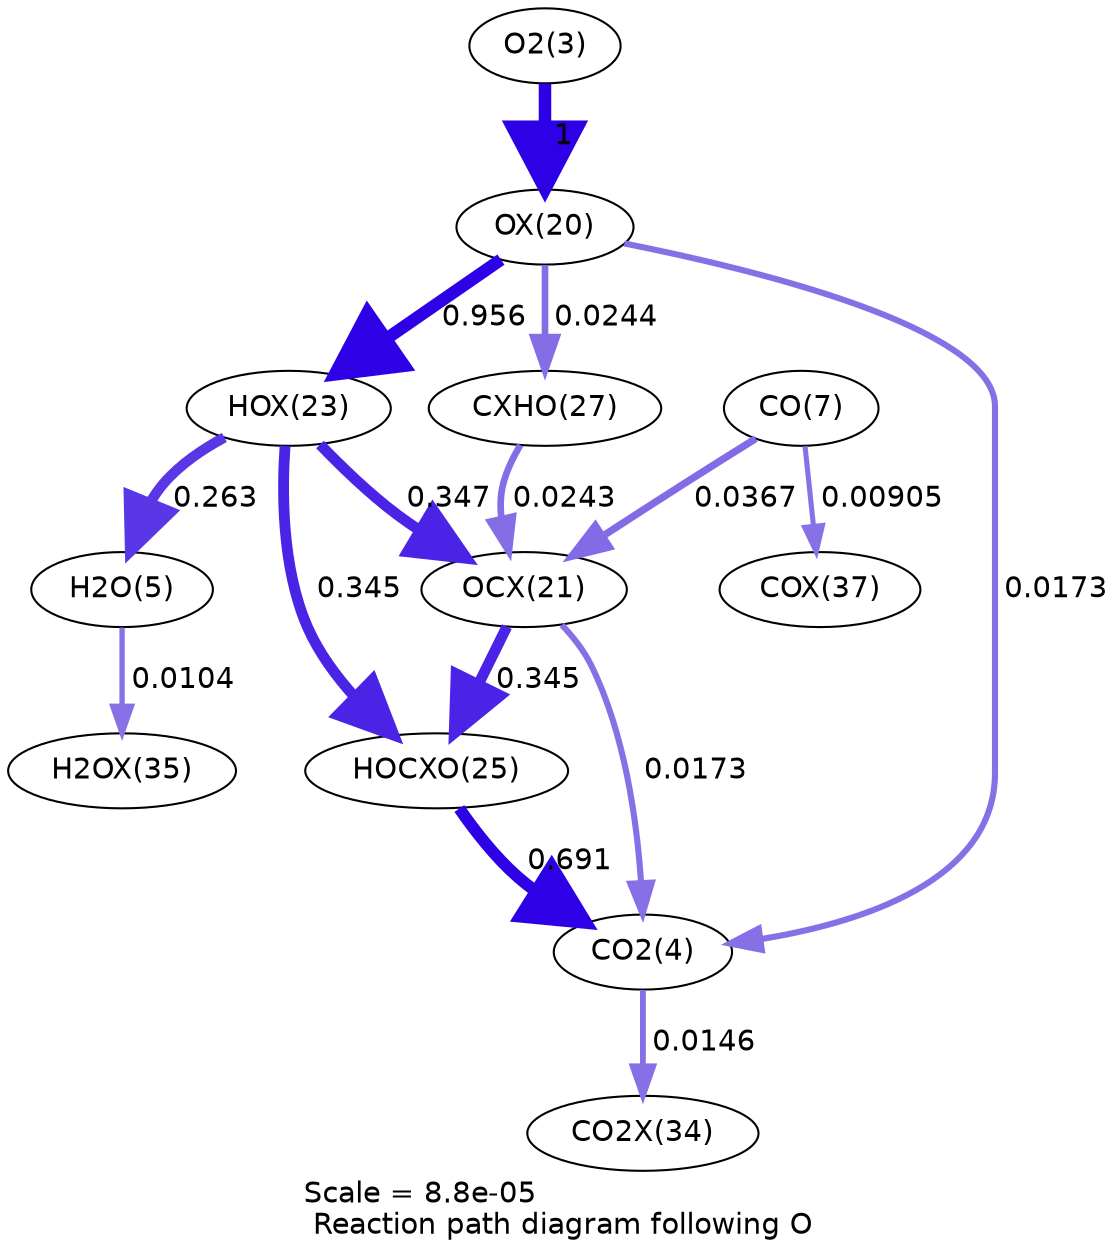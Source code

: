 digraph reaction_paths {
center=1;
s5 -> s23[fontname="Helvetica", penwidth=6, arrowsize=3, color="0.7, 1.5, 0.9"
, label=" 1"];
s23 -> s26[fontname="Helvetica", penwidth=5.97, arrowsize=2.98, color="0.7, 1.46, 0.9"
, label=" 0.956"];
s23 -> s30[fontname="Helvetica", penwidth=3.2, arrowsize=1.6, color="0.7, 0.524, 0.9"
, label=" 0.0244"];
s23 -> s6[fontname="Helvetica", penwidth=2.94, arrowsize=1.47, color="0.7, 0.517, 0.9"
, label=" 0.0173"];
s26 -> s7[fontname="Helvetica", penwidth=4.99, arrowsize=2.5, color="0.7, 0.763, 0.9"
, label=" 0.263"];
s26 -> s24[fontname="Helvetica", penwidth=5.2, arrowsize=2.6, color="0.7, 0.847, 0.9"
, label=" 0.347"];
s26 -> s28[fontname="Helvetica", penwidth=5.2, arrowsize=2.6, color="0.7, 0.845, 0.9"
, label=" 0.345"];
s7 -> s33[fontname="Helvetica", penwidth=2.56, arrowsize=1.28, color="0.7, 0.51, 0.9"
, label=" 0.0104"];
s30 -> s24[fontname="Helvetica", penwidth=3.2, arrowsize=1.6, color="0.7, 0.524, 0.9"
, label=" 0.0243"];
s9 -> s24[fontname="Helvetica", penwidth=3.51, arrowsize=1.75, color="0.7, 0.537, 0.9"
, label=" 0.0367"];
s9 -> s35[fontname="Helvetica", penwidth=2.45, arrowsize=1.22, color="0.7, 0.509, 0.9"
, label=" 0.00905"];
s24 -> s6[fontname="Helvetica", penwidth=2.94, arrowsize=1.47, color="0.7, 0.517, 0.9"
, label=" 0.0173"];
s24 -> s28[fontname="Helvetica", penwidth=5.2, arrowsize=2.6, color="0.7, 0.845, 0.9"
, label=" 0.345"];
s28 -> s6[fontname="Helvetica", penwidth=5.72, arrowsize=2.86, color="0.7, 1.19, 0.9"
, label=" 0.691"];
s6 -> s32[fontname="Helvetica", penwidth=2.81, arrowsize=1.4, color="0.7, 0.515, 0.9"
, label=" 0.0146"];
s5 [ fontname="Helvetica", label="O2(3)"];
s6 [ fontname="Helvetica", label="CO2(4)"];
s7 [ fontname="Helvetica", label="H2O(5)"];
s9 [ fontname="Helvetica", label="CO(7)"];
s23 [ fontname="Helvetica", label="OX(20)"];
s24 [ fontname="Helvetica", label="OCX(21)"];
s26 [ fontname="Helvetica", label="HOX(23)"];
s28 [ fontname="Helvetica", label="HOCXO(25)"];
s30 [ fontname="Helvetica", label="CXHO(27)"];
s32 [ fontname="Helvetica", label="CO2X(34)"];
s33 [ fontname="Helvetica", label="H2OX(35)"];
s35 [ fontname="Helvetica", label="COX(37)"];
 label = "Scale = 8.8e-05\l Reaction path diagram following O";
 fontname = "Helvetica";
}
